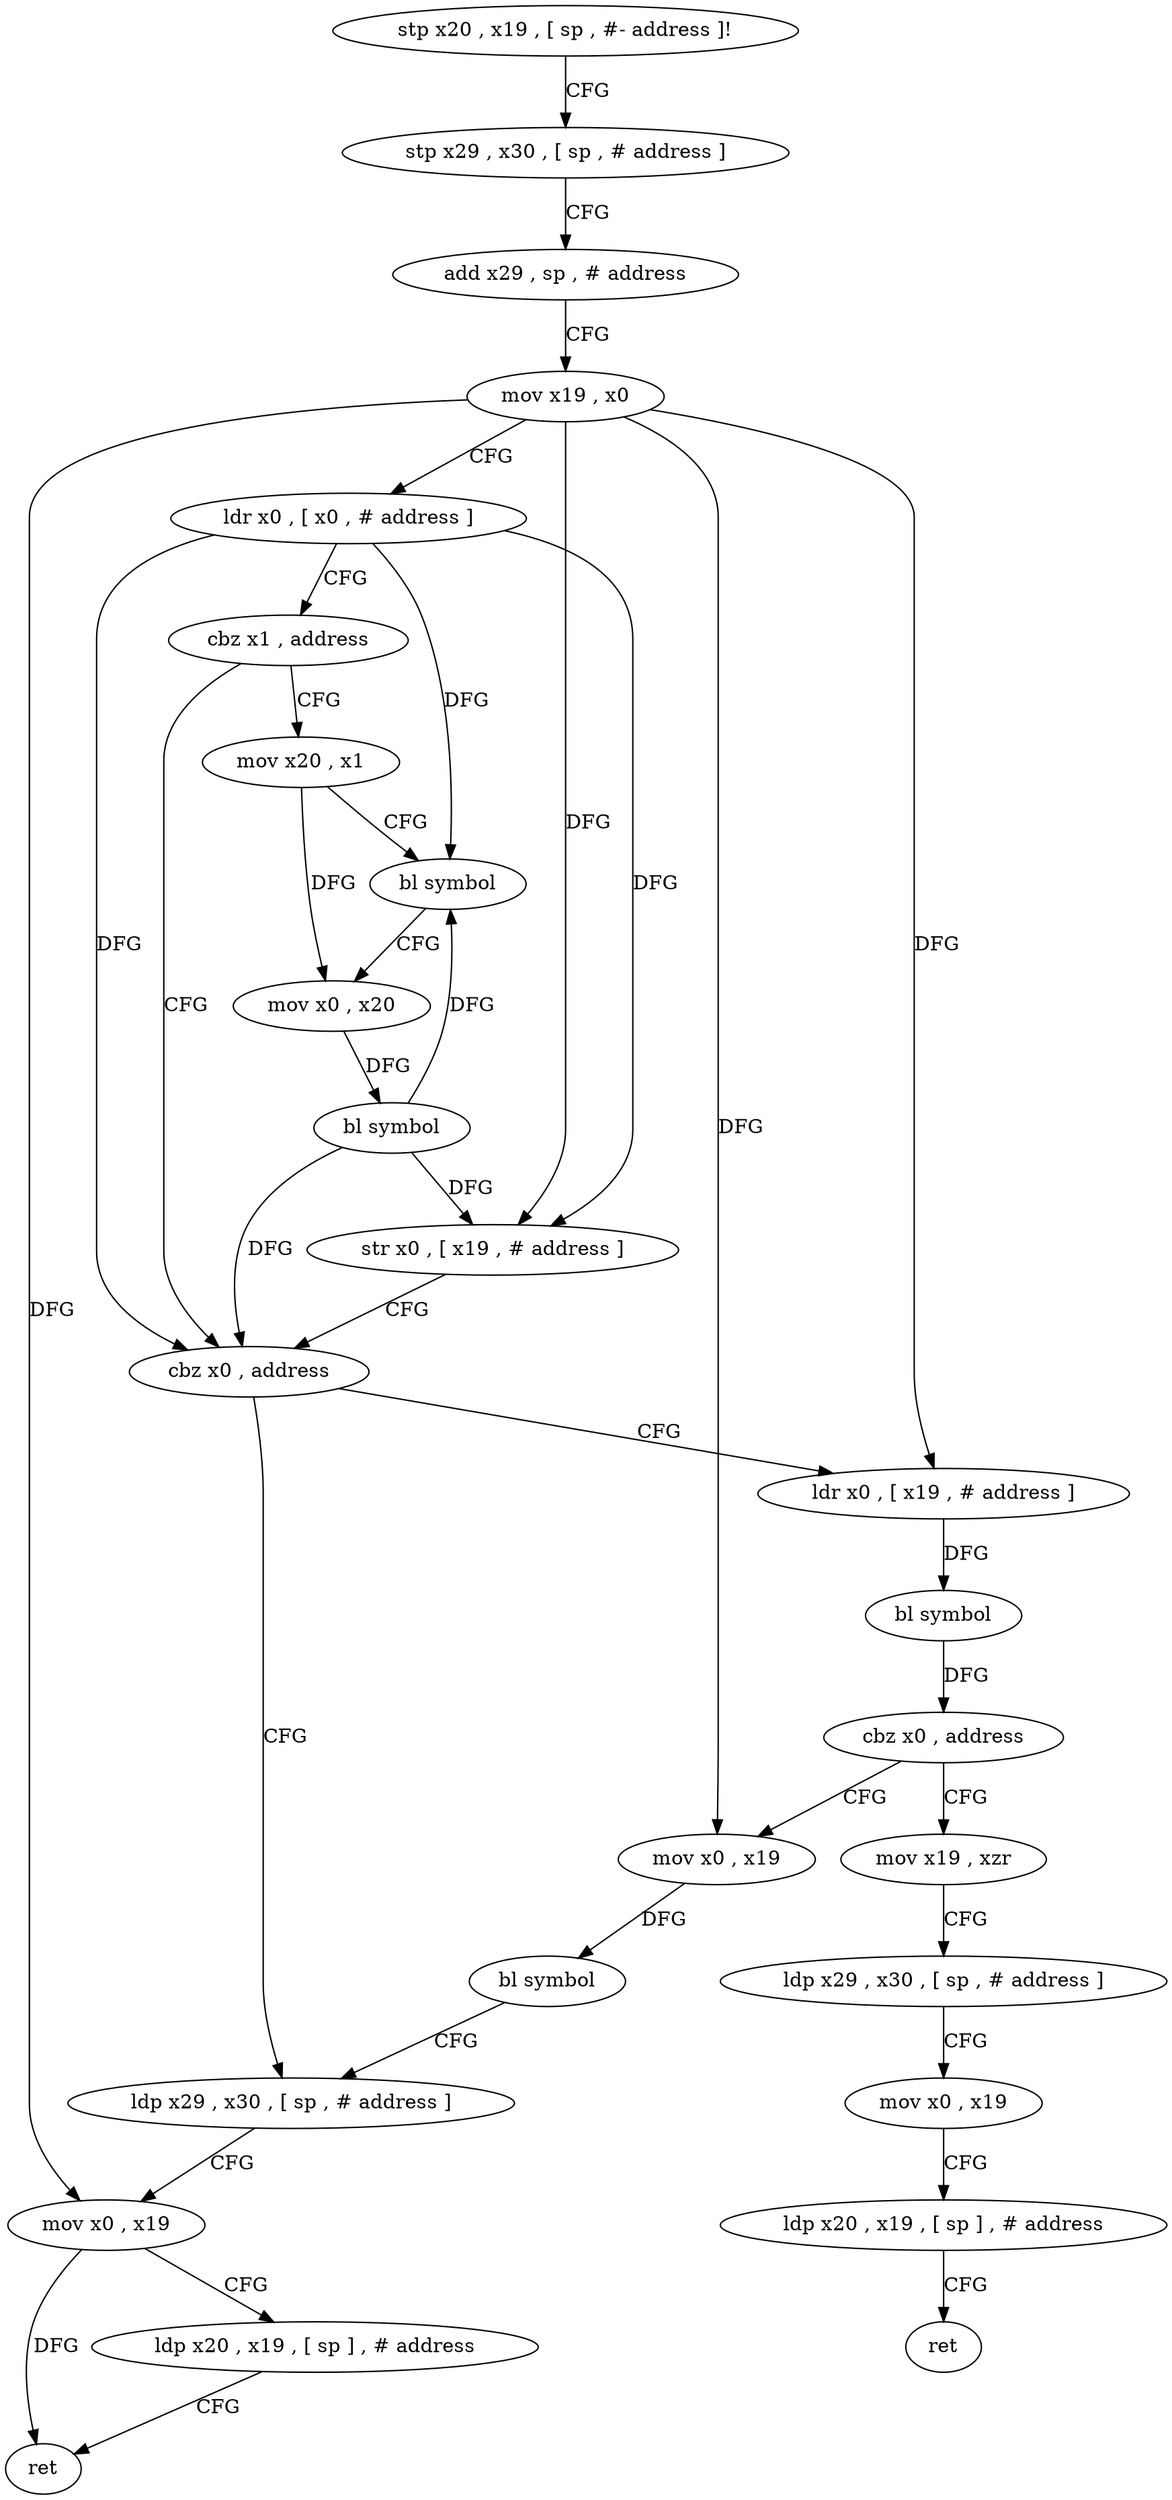 digraph "func" {
"85412" [label = "stp x20 , x19 , [ sp , #- address ]!" ]
"85416" [label = "stp x29 , x30 , [ sp , # address ]" ]
"85420" [label = "add x29 , sp , # address" ]
"85424" [label = "mov x19 , x0" ]
"85428" [label = "ldr x0 , [ x0 , # address ]" ]
"85432" [label = "cbz x1 , address" ]
"85456" [label = "cbz x0 , address" ]
"85436" [label = "mov x20 , x1" ]
"85480" [label = "ldp x29 , x30 , [ sp , # address ]" ]
"85460" [label = "ldr x0 , [ x19 , # address ]" ]
"85440" [label = "bl symbol" ]
"85444" [label = "mov x0 , x20" ]
"85448" [label = "bl symbol" ]
"85452" [label = "str x0 , [ x19 , # address ]" ]
"85484" [label = "mov x0 , x19" ]
"85488" [label = "ldp x20 , x19 , [ sp ] , # address" ]
"85492" [label = "ret" ]
"85464" [label = "bl symbol" ]
"85468" [label = "cbz x0 , address" ]
"85496" [label = "mov x19 , xzr" ]
"85472" [label = "mov x0 , x19" ]
"85500" [label = "ldp x29 , x30 , [ sp , # address ]" ]
"85504" [label = "mov x0 , x19" ]
"85508" [label = "ldp x20 , x19 , [ sp ] , # address" ]
"85512" [label = "ret" ]
"85476" [label = "bl symbol" ]
"85412" -> "85416" [ label = "CFG" ]
"85416" -> "85420" [ label = "CFG" ]
"85420" -> "85424" [ label = "CFG" ]
"85424" -> "85428" [ label = "CFG" ]
"85424" -> "85452" [ label = "DFG" ]
"85424" -> "85484" [ label = "DFG" ]
"85424" -> "85460" [ label = "DFG" ]
"85424" -> "85472" [ label = "DFG" ]
"85428" -> "85432" [ label = "CFG" ]
"85428" -> "85456" [ label = "DFG" ]
"85428" -> "85440" [ label = "DFG" ]
"85428" -> "85452" [ label = "DFG" ]
"85432" -> "85456" [ label = "CFG" ]
"85432" -> "85436" [ label = "CFG" ]
"85456" -> "85480" [ label = "CFG" ]
"85456" -> "85460" [ label = "CFG" ]
"85436" -> "85440" [ label = "CFG" ]
"85436" -> "85444" [ label = "DFG" ]
"85480" -> "85484" [ label = "CFG" ]
"85460" -> "85464" [ label = "DFG" ]
"85440" -> "85444" [ label = "CFG" ]
"85444" -> "85448" [ label = "DFG" ]
"85448" -> "85452" [ label = "DFG" ]
"85448" -> "85456" [ label = "DFG" ]
"85448" -> "85440" [ label = "DFG" ]
"85452" -> "85456" [ label = "CFG" ]
"85484" -> "85488" [ label = "CFG" ]
"85484" -> "85492" [ label = "DFG" ]
"85488" -> "85492" [ label = "CFG" ]
"85464" -> "85468" [ label = "DFG" ]
"85468" -> "85496" [ label = "CFG" ]
"85468" -> "85472" [ label = "CFG" ]
"85496" -> "85500" [ label = "CFG" ]
"85472" -> "85476" [ label = "DFG" ]
"85500" -> "85504" [ label = "CFG" ]
"85504" -> "85508" [ label = "CFG" ]
"85508" -> "85512" [ label = "CFG" ]
"85476" -> "85480" [ label = "CFG" ]
}
